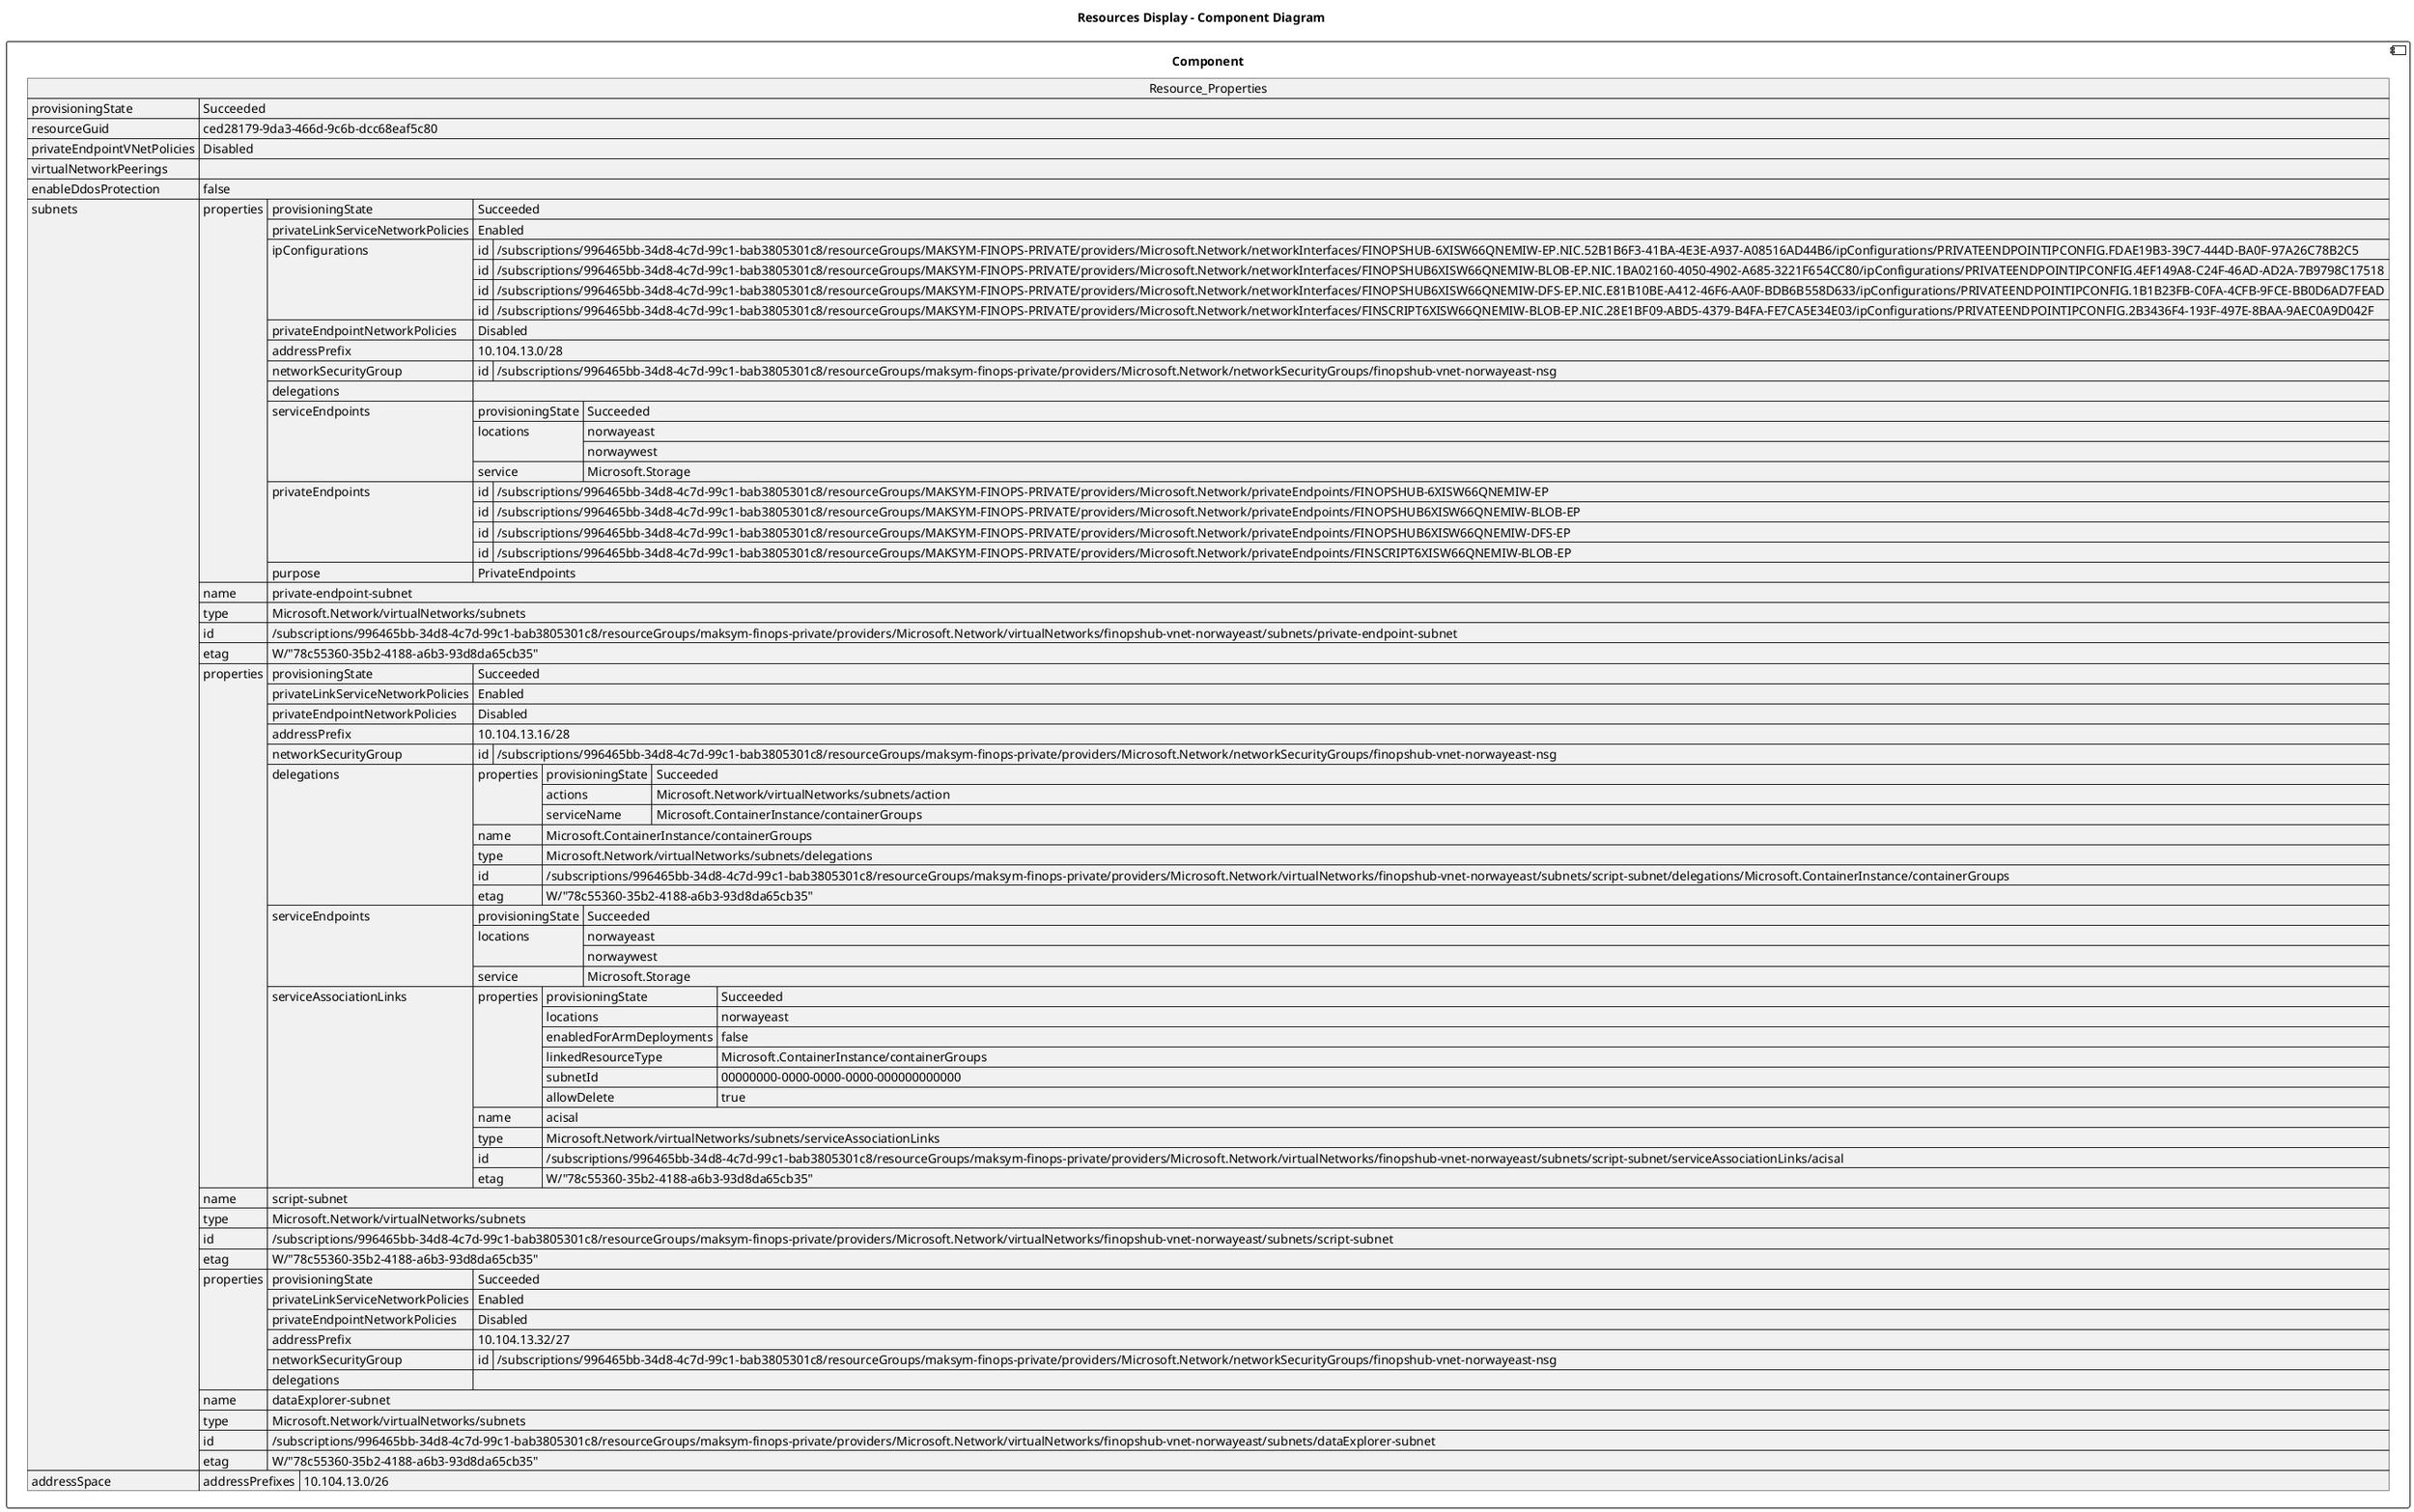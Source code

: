 @startuml

title Resources Display - Component Diagram

component Component {

json  Resource_Properties {
  "provisioningState": "Succeeded",
  "resourceGuid": "ced28179-9da3-466d-9c6b-dcc68eaf5c80",
  "privateEndpointVNetPolicies": "Disabled",
  "virtualNetworkPeerings": [],
  "enableDdosProtection": false,
  "subnets": [
    {
      "properties": {
        "provisioningState": "Succeeded",
        "privateLinkServiceNetworkPolicies": "Enabled",
        "ipConfigurations": [
          {
            "id": "/subscriptions/996465bb-34d8-4c7d-99c1-bab3805301c8/resourceGroups/MAKSYM-FINOPS-PRIVATE/providers/Microsoft.Network/networkInterfaces/FINOPSHUB-6XISW66QNEMIW-EP.NIC.52B1B6F3-41BA-4E3E-A937-A08516AD44B6/ipConfigurations/PRIVATEENDPOINTIPCONFIG.FDAE19B3-39C7-444D-BA0F-97A26C78B2C5"
          },
          {
            "id": "/subscriptions/996465bb-34d8-4c7d-99c1-bab3805301c8/resourceGroups/MAKSYM-FINOPS-PRIVATE/providers/Microsoft.Network/networkInterfaces/FINOPSHUB6XISW66QNEMIW-BLOB-EP.NIC.1BA02160-4050-4902-A685-3221F654CC80/ipConfigurations/PRIVATEENDPOINTIPCONFIG.4EF149A8-C24F-46AD-AD2A-7B9798C17518"
          },
          {
            "id": "/subscriptions/996465bb-34d8-4c7d-99c1-bab3805301c8/resourceGroups/MAKSYM-FINOPS-PRIVATE/providers/Microsoft.Network/networkInterfaces/FINOPSHUB6XISW66QNEMIW-DFS-EP.NIC.E81B10BE-A412-46F6-AA0F-BDB6B558D633/ipConfigurations/PRIVATEENDPOINTIPCONFIG.1B1B23FB-C0FA-4CFB-9FCE-BB0D6AD7FEAD"
          },
          {
            "id": "/subscriptions/996465bb-34d8-4c7d-99c1-bab3805301c8/resourceGroups/MAKSYM-FINOPS-PRIVATE/providers/Microsoft.Network/networkInterfaces/FINSCRIPT6XISW66QNEMIW-BLOB-EP.NIC.28E1BF09-ABD5-4379-B4FA-FE7CA5E34E03/ipConfigurations/PRIVATEENDPOINTIPCONFIG.2B3436F4-193F-497E-8BAA-9AEC0A9D042F"
          }
        ],
        "privateEndpointNetworkPolicies": "Disabled",
        "addressPrefix": "10.104.13.0/28",
        "networkSecurityGroup": {
          "id": "/subscriptions/996465bb-34d8-4c7d-99c1-bab3805301c8/resourceGroups/maksym-finops-private/providers/Microsoft.Network/networkSecurityGroups/finopshub-vnet-norwayeast-nsg"
        },
        "delegations": [],
        "serviceEndpoints": [
          {
            "provisioningState": "Succeeded",
            "locations": [
              "norwayeast",
              "norwaywest"
            ],
            "service": "Microsoft.Storage"
          }
        ],
        "privateEndpoints": [
          {
            "id": "/subscriptions/996465bb-34d8-4c7d-99c1-bab3805301c8/resourceGroups/MAKSYM-FINOPS-PRIVATE/providers/Microsoft.Network/privateEndpoints/FINOPSHUB-6XISW66QNEMIW-EP"
          },
          {
            "id": "/subscriptions/996465bb-34d8-4c7d-99c1-bab3805301c8/resourceGroups/MAKSYM-FINOPS-PRIVATE/providers/Microsoft.Network/privateEndpoints/FINOPSHUB6XISW66QNEMIW-BLOB-EP"
          },
          {
            "id": "/subscriptions/996465bb-34d8-4c7d-99c1-bab3805301c8/resourceGroups/MAKSYM-FINOPS-PRIVATE/providers/Microsoft.Network/privateEndpoints/FINOPSHUB6XISW66QNEMIW-DFS-EP"
          },
          {
            "id": "/subscriptions/996465bb-34d8-4c7d-99c1-bab3805301c8/resourceGroups/MAKSYM-FINOPS-PRIVATE/providers/Microsoft.Network/privateEndpoints/FINSCRIPT6XISW66QNEMIW-BLOB-EP"
          }
        ],
        "purpose": "PrivateEndpoints"
      },
      "name": "private-endpoint-subnet",
      "type": "Microsoft.Network/virtualNetworks/subnets",
      "id": "/subscriptions/996465bb-34d8-4c7d-99c1-bab3805301c8/resourceGroups/maksym-finops-private/providers/Microsoft.Network/virtualNetworks/finopshub-vnet-norwayeast/subnets/private-endpoint-subnet",
      "etag": "W/\"78c55360-35b2-4188-a6b3-93d8da65cb35\""
    },
    {
      "properties": {
        "provisioningState": "Succeeded",
        "privateLinkServiceNetworkPolicies": "Enabled",
        "privateEndpointNetworkPolicies": "Disabled",
        "addressPrefix": "10.104.13.16/28",
        "networkSecurityGroup": {
          "id": "/subscriptions/996465bb-34d8-4c7d-99c1-bab3805301c8/resourceGroups/maksym-finops-private/providers/Microsoft.Network/networkSecurityGroups/finopshub-vnet-norwayeast-nsg"
        },
        "delegations": [
          {
            "properties": {
              "provisioningState": "Succeeded",
              "actions": [
                "Microsoft.Network/virtualNetworks/subnets/action"
              ],
              "serviceName": "Microsoft.ContainerInstance/containerGroups"
            },
            "name": "Microsoft.ContainerInstance/containerGroups",
            "type": "Microsoft.Network/virtualNetworks/subnets/delegations",
            "id": "/subscriptions/996465bb-34d8-4c7d-99c1-bab3805301c8/resourceGroups/maksym-finops-private/providers/Microsoft.Network/virtualNetworks/finopshub-vnet-norwayeast/subnets/script-subnet/delegations/Microsoft.ContainerInstance/containerGroups",
            "etag": "W/\"78c55360-35b2-4188-a6b3-93d8da65cb35\""
          }
        ],
        "serviceEndpoints": [
          {
            "provisioningState": "Succeeded",
            "locations": [
              "norwayeast",
              "norwaywest"
            ],
            "service": "Microsoft.Storage"
          }
        ],
        "serviceAssociationLinks": [
          {
            "properties": {
              "provisioningState": "Succeeded",
              "locations": [
                "norwayeast"
              ],
              "enabledForArmDeployments": false,
              "linkedResourceType": "Microsoft.ContainerInstance/containerGroups",
              "subnetId": "00000000-0000-0000-0000-000000000000",
              "allowDelete": true
            },
            "name": "acisal",
            "type": "Microsoft.Network/virtualNetworks/subnets/serviceAssociationLinks",
            "id": "/subscriptions/996465bb-34d8-4c7d-99c1-bab3805301c8/resourceGroups/maksym-finops-private/providers/Microsoft.Network/virtualNetworks/finopshub-vnet-norwayeast/subnets/script-subnet/serviceAssociationLinks/acisal",
            "etag": "W/\"78c55360-35b2-4188-a6b3-93d8da65cb35\""
          }
        ]
      },
      "name": "script-subnet",
      "type": "Microsoft.Network/virtualNetworks/subnets",
      "id": "/subscriptions/996465bb-34d8-4c7d-99c1-bab3805301c8/resourceGroups/maksym-finops-private/providers/Microsoft.Network/virtualNetworks/finopshub-vnet-norwayeast/subnets/script-subnet",
      "etag": "W/\"78c55360-35b2-4188-a6b3-93d8da65cb35\""
    },
    {
      "properties": {
        "provisioningState": "Succeeded",
        "privateLinkServiceNetworkPolicies": "Enabled",
        "privateEndpointNetworkPolicies": "Disabled",
        "addressPrefix": "10.104.13.32/27",
        "networkSecurityGroup": {
          "id": "/subscriptions/996465bb-34d8-4c7d-99c1-bab3805301c8/resourceGroups/maksym-finops-private/providers/Microsoft.Network/networkSecurityGroups/finopshub-vnet-norwayeast-nsg"
        },
        "delegations": []
      },
      "name": "dataExplorer-subnet",
      "type": "Microsoft.Network/virtualNetworks/subnets",
      "id": "/subscriptions/996465bb-34d8-4c7d-99c1-bab3805301c8/resourceGroups/maksym-finops-private/providers/Microsoft.Network/virtualNetworks/finopshub-vnet-norwayeast/subnets/dataExplorer-subnet",
      "etag": "W/\"78c55360-35b2-4188-a6b3-93d8da65cb35\""
    }
  ],
  "addressSpace": {
    "addressPrefixes": [
      "10.104.13.0/26"
    ]
  }
}
}
@enduml
